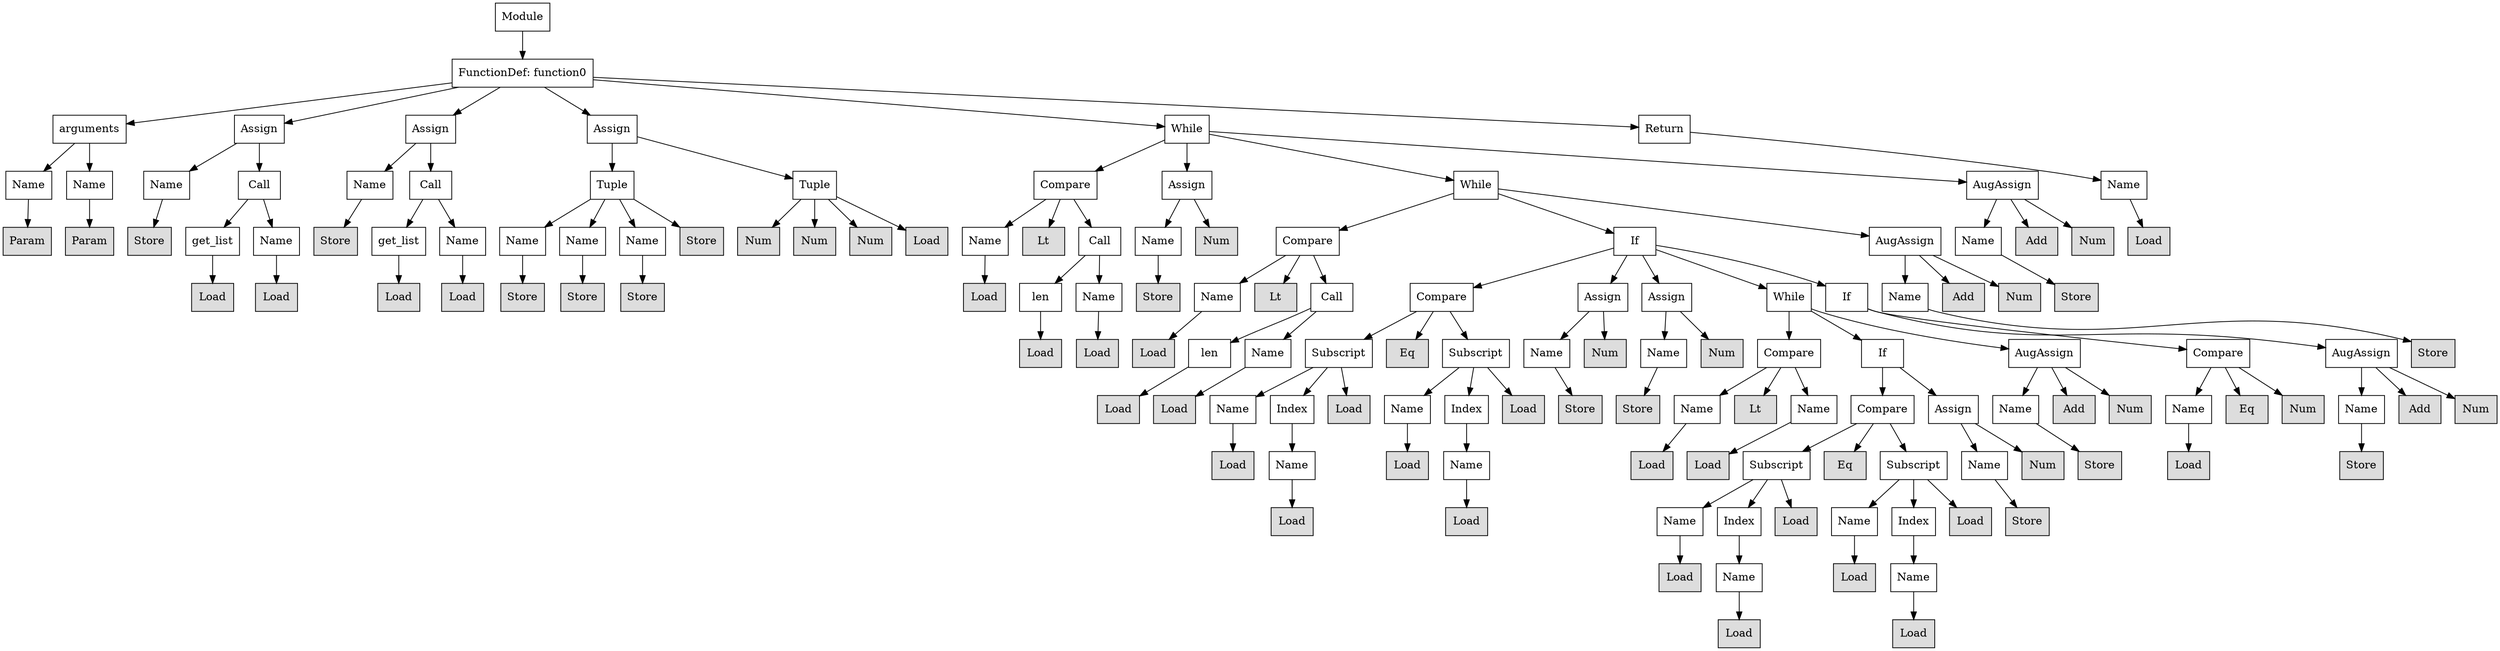 digraph G {
n0 [shape=rect, label="Module"];
n1 [shape=rect, label="FunctionDef: function0"];
n2 [shape=rect, label="arguments"];
n3 [shape=rect, label="Assign"];
n4 [shape=rect, label="Assign"];
n5 [shape=rect, label="Assign"];
n6 [shape=rect, label="While"];
n7 [shape=rect, label="Return"];
n8 [shape=rect, label="Name"];
n9 [shape=rect, label="Name"];
n10 [shape=rect, label="Name"];
n11 [shape=rect, label="Call"];
n12 [shape=rect, label="Name"];
n13 [shape=rect, label="Call"];
n14 [shape=rect, label="Tuple"];
n15 [shape=rect, label="Tuple"];
n16 [shape=rect, label="Compare"];
n17 [shape=rect, label="Assign"];
n18 [shape=rect, label="While"];
n19 [shape=rect, label="AugAssign"];
n20 [shape=rect, label="Name"];
n21 [shape=rect, label="Param" style="filled" fillcolor="#dddddd"];
n22 [shape=rect, label="Param" style="filled" fillcolor="#dddddd"];
n23 [shape=rect, label="Store" style="filled" fillcolor="#dddddd"];
n24 [shape=rect, label="get_list"];
n25 [shape=rect, label="Name"];
n26 [shape=rect, label="Store" style="filled" fillcolor="#dddddd"];
n27 [shape=rect, label="get_list"];
n28 [shape=rect, label="Name"];
n29 [shape=rect, label="Name"];
n30 [shape=rect, label="Name"];
n31 [shape=rect, label="Name"];
n32 [shape=rect, label="Store" style="filled" fillcolor="#dddddd"];
n33 [shape=rect, label="Num" style="filled" fillcolor="#dddddd"];
n34 [shape=rect, label="Num" style="filled" fillcolor="#dddddd"];
n35 [shape=rect, label="Num" style="filled" fillcolor="#dddddd"];
n36 [shape=rect, label="Load" style="filled" fillcolor="#dddddd"];
n37 [shape=rect, label="Name"];
n38 [shape=rect, label="Lt" style="filled" fillcolor="#dddddd"];
n39 [shape=rect, label="Call"];
n40 [shape=rect, label="Name"];
n41 [shape=rect, label="Num" style="filled" fillcolor="#dddddd"];
n42 [shape=rect, label="Compare"];
n43 [shape=rect, label="If"];
n44 [shape=rect, label="AugAssign"];
n45 [shape=rect, label="Name"];
n46 [shape=rect, label="Add" style="filled" fillcolor="#dddddd"];
n47 [shape=rect, label="Num" style="filled" fillcolor="#dddddd"];
n48 [shape=rect, label="Load" style="filled" fillcolor="#dddddd"];
n49 [shape=rect, label="Load" style="filled" fillcolor="#dddddd"];
n50 [shape=rect, label="Load" style="filled" fillcolor="#dddddd"];
n51 [shape=rect, label="Load" style="filled" fillcolor="#dddddd"];
n52 [shape=rect, label="Load" style="filled" fillcolor="#dddddd"];
n53 [shape=rect, label="Store" style="filled" fillcolor="#dddddd"];
n54 [shape=rect, label="Store" style="filled" fillcolor="#dddddd"];
n55 [shape=rect, label="Store" style="filled" fillcolor="#dddddd"];
n56 [shape=rect, label="Load" style="filled" fillcolor="#dddddd"];
n57 [shape=rect, label="len"];
n58 [shape=rect, label="Name"];
n59 [shape=rect, label="Store" style="filled" fillcolor="#dddddd"];
n60 [shape=rect, label="Name"];
n61 [shape=rect, label="Lt" style="filled" fillcolor="#dddddd"];
n62 [shape=rect, label="Call"];
n63 [shape=rect, label="Compare"];
n64 [shape=rect, label="Assign"];
n65 [shape=rect, label="Assign"];
n66 [shape=rect, label="While"];
n67 [shape=rect, label="If"];
n68 [shape=rect, label="Name"];
n69 [shape=rect, label="Add" style="filled" fillcolor="#dddddd"];
n70 [shape=rect, label="Num" style="filled" fillcolor="#dddddd"];
n71 [shape=rect, label="Store" style="filled" fillcolor="#dddddd"];
n72 [shape=rect, label="Load" style="filled" fillcolor="#dddddd"];
n73 [shape=rect, label="Load" style="filled" fillcolor="#dddddd"];
n74 [shape=rect, label="Load" style="filled" fillcolor="#dddddd"];
n75 [shape=rect, label="len"];
n76 [shape=rect, label="Name"];
n77 [shape=rect, label="Subscript"];
n78 [shape=rect, label="Eq" style="filled" fillcolor="#dddddd"];
n79 [shape=rect, label="Subscript"];
n80 [shape=rect, label="Name"];
n81 [shape=rect, label="Num" style="filled" fillcolor="#dddddd"];
n82 [shape=rect, label="Name"];
n83 [shape=rect, label="Num" style="filled" fillcolor="#dddddd"];
n84 [shape=rect, label="Compare"];
n85 [shape=rect, label="If"];
n86 [shape=rect, label="AugAssign"];
n87 [shape=rect, label="Compare"];
n88 [shape=rect, label="AugAssign"];
n89 [shape=rect, label="Store" style="filled" fillcolor="#dddddd"];
n90 [shape=rect, label="Load" style="filled" fillcolor="#dddddd"];
n91 [shape=rect, label="Load" style="filled" fillcolor="#dddddd"];
n92 [shape=rect, label="Name"];
n93 [shape=rect, label="Index"];
n94 [shape=rect, label="Load" style="filled" fillcolor="#dddddd"];
n95 [shape=rect, label="Name"];
n96 [shape=rect, label="Index"];
n97 [shape=rect, label="Load" style="filled" fillcolor="#dddddd"];
n98 [shape=rect, label="Store" style="filled" fillcolor="#dddddd"];
n99 [shape=rect, label="Store" style="filled" fillcolor="#dddddd"];
n100 [shape=rect, label="Name"];
n101 [shape=rect, label="Lt" style="filled" fillcolor="#dddddd"];
n102 [shape=rect, label="Name"];
n103 [shape=rect, label="Compare"];
n104 [shape=rect, label="Assign"];
n105 [shape=rect, label="Name"];
n106 [shape=rect, label="Add" style="filled" fillcolor="#dddddd"];
n107 [shape=rect, label="Num" style="filled" fillcolor="#dddddd"];
n108 [shape=rect, label="Name"];
n109 [shape=rect, label="Eq" style="filled" fillcolor="#dddddd"];
n110 [shape=rect, label="Num" style="filled" fillcolor="#dddddd"];
n111 [shape=rect, label="Name"];
n112 [shape=rect, label="Add" style="filled" fillcolor="#dddddd"];
n113 [shape=rect, label="Num" style="filled" fillcolor="#dddddd"];
n114 [shape=rect, label="Load" style="filled" fillcolor="#dddddd"];
n115 [shape=rect, label="Name"];
n116 [shape=rect, label="Load" style="filled" fillcolor="#dddddd"];
n117 [shape=rect, label="Name"];
n118 [shape=rect, label="Load" style="filled" fillcolor="#dddddd"];
n119 [shape=rect, label="Load" style="filled" fillcolor="#dddddd"];
n120 [shape=rect, label="Subscript"];
n121 [shape=rect, label="Eq" style="filled" fillcolor="#dddddd"];
n122 [shape=rect, label="Subscript"];
n123 [shape=rect, label="Name"];
n124 [shape=rect, label="Num" style="filled" fillcolor="#dddddd"];
n125 [shape=rect, label="Store" style="filled" fillcolor="#dddddd"];
n126 [shape=rect, label="Load" style="filled" fillcolor="#dddddd"];
n127 [shape=rect, label="Store" style="filled" fillcolor="#dddddd"];
n128 [shape=rect, label="Load" style="filled" fillcolor="#dddddd"];
n129 [shape=rect, label="Load" style="filled" fillcolor="#dddddd"];
n130 [shape=rect, label="Name"];
n131 [shape=rect, label="Index"];
n132 [shape=rect, label="Load" style="filled" fillcolor="#dddddd"];
n133 [shape=rect, label="Name"];
n134 [shape=rect, label="Index"];
n135 [shape=rect, label="Load" style="filled" fillcolor="#dddddd"];
n136 [shape=rect, label="Store" style="filled" fillcolor="#dddddd"];
n137 [shape=rect, label="Load" style="filled" fillcolor="#dddddd"];
n138 [shape=rect, label="Name"];
n139 [shape=rect, label="Load" style="filled" fillcolor="#dddddd"];
n140 [shape=rect, label="Name"];
n141 [shape=rect, label="Load" style="filled" fillcolor="#dddddd"];
n142 [shape=rect, label="Load" style="filled" fillcolor="#dddddd"];
n0 -> n1;
n1 -> n2;
n1 -> n3;
n1 -> n4;
n1 -> n5;
n1 -> n6;
n1 -> n7;
n2 -> n8;
n2 -> n9;
n3 -> n10;
n3 -> n11;
n4 -> n12;
n4 -> n13;
n5 -> n14;
n5 -> n15;
n6 -> n16;
n6 -> n17;
n6 -> n18;
n6 -> n19;
n7 -> n20;
n8 -> n21;
n9 -> n22;
n10 -> n23;
n11 -> n24;
n11 -> n25;
n12 -> n26;
n13 -> n27;
n13 -> n28;
n14 -> n29;
n14 -> n30;
n14 -> n31;
n14 -> n32;
n15 -> n33;
n15 -> n34;
n15 -> n35;
n15 -> n36;
n16 -> n37;
n16 -> n38;
n16 -> n39;
n17 -> n40;
n17 -> n41;
n18 -> n42;
n18 -> n43;
n18 -> n44;
n19 -> n45;
n19 -> n46;
n19 -> n47;
n20 -> n48;
n24 -> n49;
n25 -> n50;
n27 -> n51;
n28 -> n52;
n29 -> n53;
n30 -> n54;
n31 -> n55;
n37 -> n56;
n39 -> n57;
n39 -> n58;
n40 -> n59;
n42 -> n60;
n42 -> n61;
n42 -> n62;
n43 -> n63;
n43 -> n64;
n43 -> n65;
n43 -> n66;
n43 -> n67;
n44 -> n68;
n44 -> n69;
n44 -> n70;
n45 -> n71;
n57 -> n72;
n58 -> n73;
n60 -> n74;
n62 -> n75;
n62 -> n76;
n63 -> n77;
n63 -> n78;
n63 -> n79;
n64 -> n80;
n64 -> n81;
n65 -> n82;
n65 -> n83;
n66 -> n84;
n66 -> n85;
n66 -> n86;
n67 -> n87;
n67 -> n88;
n68 -> n89;
n75 -> n90;
n76 -> n91;
n77 -> n92;
n77 -> n93;
n77 -> n94;
n79 -> n95;
n79 -> n96;
n79 -> n97;
n80 -> n98;
n82 -> n99;
n84 -> n100;
n84 -> n101;
n84 -> n102;
n85 -> n103;
n85 -> n104;
n86 -> n105;
n86 -> n106;
n86 -> n107;
n87 -> n108;
n87 -> n109;
n87 -> n110;
n88 -> n111;
n88 -> n112;
n88 -> n113;
n92 -> n114;
n93 -> n115;
n95 -> n116;
n96 -> n117;
n100 -> n118;
n102 -> n119;
n103 -> n120;
n103 -> n121;
n103 -> n122;
n104 -> n123;
n104 -> n124;
n105 -> n125;
n108 -> n126;
n111 -> n127;
n115 -> n128;
n117 -> n129;
n120 -> n130;
n120 -> n131;
n120 -> n132;
n122 -> n133;
n122 -> n134;
n122 -> n135;
n123 -> n136;
n130 -> n137;
n131 -> n138;
n133 -> n139;
n134 -> n140;
n138 -> n141;
n140 -> n142;
}
